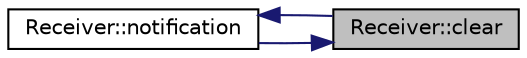 digraph "Receiver::clear"
{
 // LATEX_PDF_SIZE
  edge [fontname="Helvetica",fontsize="10",labelfontname="Helvetica",labelfontsize="10"];
  node [fontname="Helvetica",fontsize="10",shape=record];
  rankdir="RL";
  Node1 [label="Receiver::clear",height=0.2,width=0.4,color="black", fillcolor="grey75", style="filled", fontcolor="black",tooltip=" "];
  Node1 -> Node2 [dir="back",color="midnightblue",fontsize="10",style="solid",fontname="Helvetica"];
  Node2 [label="Receiver::notification",height=0.2,width=0.4,color="black", fillcolor="white", style="filled",URL="$class_receiver.html#a6e0c73e9e634d834038793166b12538a",tooltip=" "];
  Node2 -> Node1 [dir="back",color="midnightblue",fontsize="10",style="solid",fontname="Helvetica"];
}
